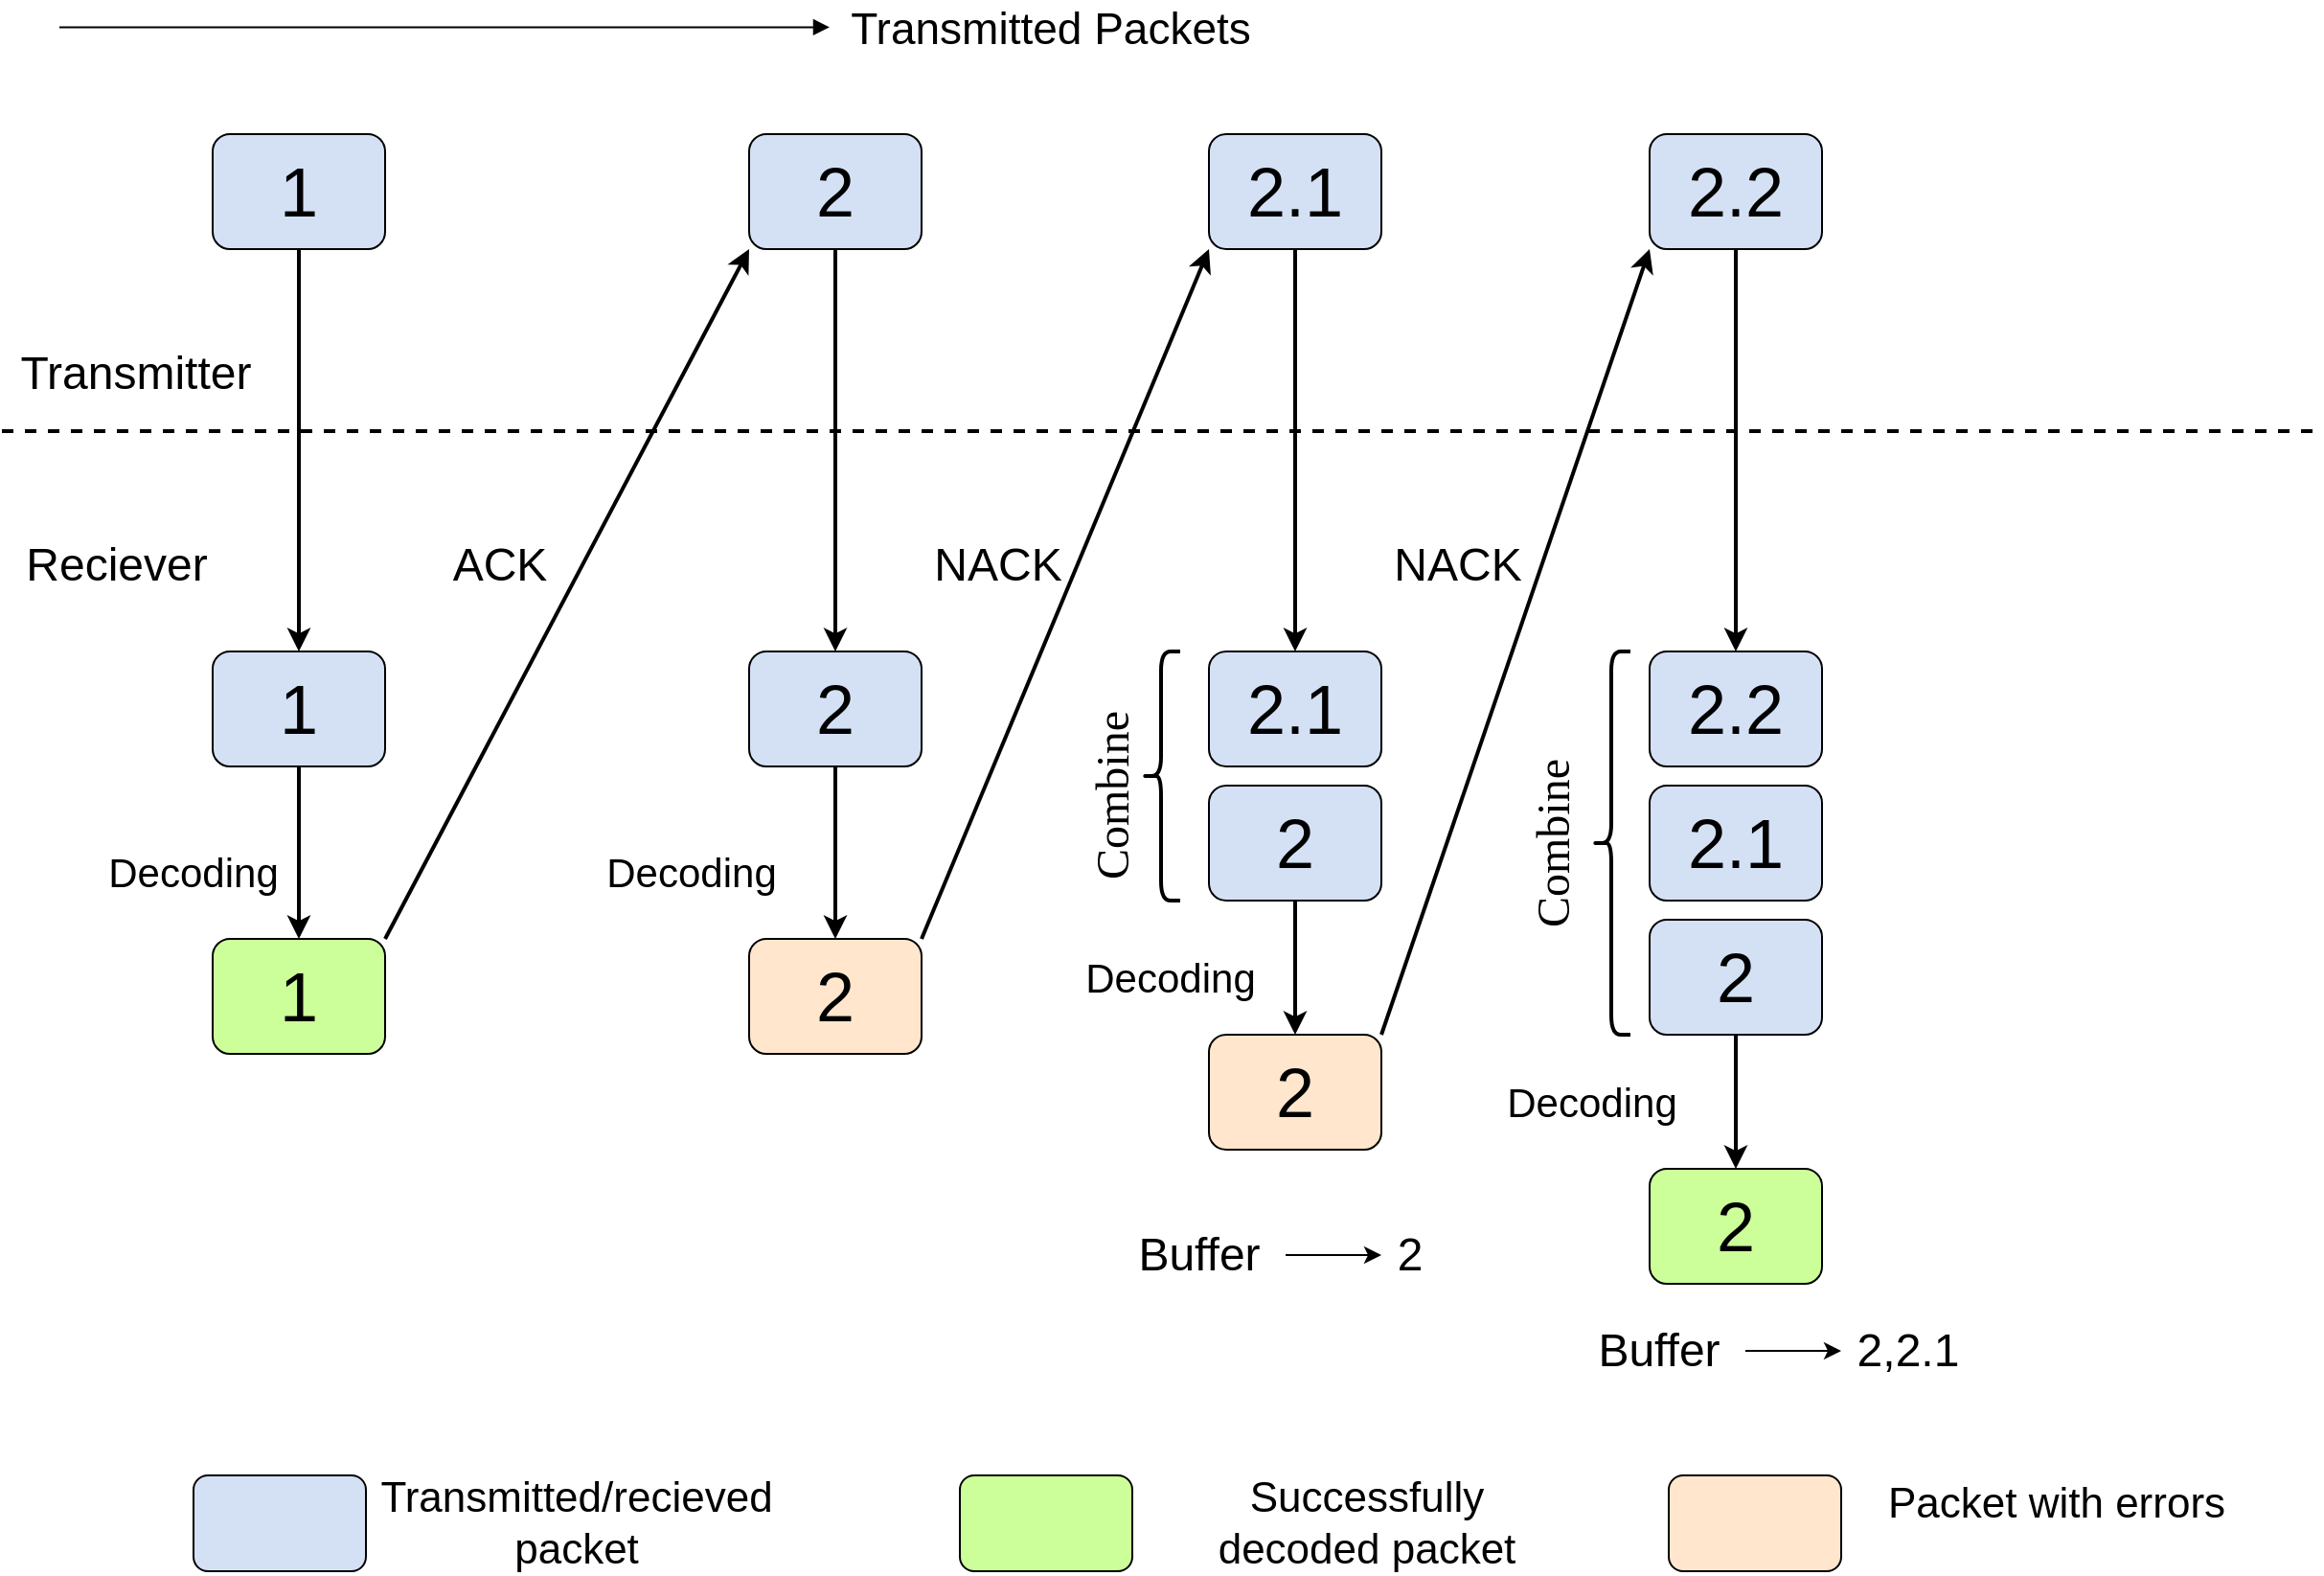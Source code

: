 <mxfile version="24.3.1" type="device">
  <diagram name="Page-1" id="IHI5QLE-H-6v0qj7ruXF">
    <mxGraphModel dx="1615" dy="803" grid="1" gridSize="10" guides="1" tooltips="1" connect="1" arrows="1" fold="1" page="1" pageScale="1" pageWidth="850" pageHeight="1100" math="0" shadow="0">
      <root>
        <mxCell id="0" />
        <mxCell id="1" parent="0" />
        <mxCell id="zjJtpdYxiMiZax4AKBjy-1" value="&lt;font style=&quot;font-size: 36px;&quot;&gt;1&lt;/font&gt;" style="rounded=1;whiteSpace=wrap;html=1;fillColor=#D4E1F5;" vertex="1" parent="1">
          <mxGeometry x="120" y="100" width="90" height="60" as="geometry" />
        </mxCell>
        <mxCell id="zjJtpdYxiMiZax4AKBjy-17" style="edgeStyle=orthogonalEdgeStyle;rounded=0;orthogonalLoop=1;jettySize=auto;html=1;exitX=0.5;exitY=1;exitDx=0;exitDy=0;entryX=0.5;entryY=0;entryDx=0;entryDy=0;strokeWidth=2;" edge="1" parent="1" source="zjJtpdYxiMiZax4AKBjy-2" target="zjJtpdYxiMiZax4AKBjy-6">
          <mxGeometry relative="1" as="geometry" />
        </mxCell>
        <mxCell id="zjJtpdYxiMiZax4AKBjy-2" value="&lt;font style=&quot;font-size: 36px;&quot;&gt;2&lt;/font&gt;" style="rounded=1;whiteSpace=wrap;html=1;fillColor=#D4E1F5;" vertex="1" parent="1">
          <mxGeometry x="400" y="100" width="90" height="60" as="geometry" />
        </mxCell>
        <mxCell id="zjJtpdYxiMiZax4AKBjy-18" style="edgeStyle=orthogonalEdgeStyle;rounded=0;orthogonalLoop=1;jettySize=auto;html=1;exitX=0.5;exitY=1;exitDx=0;exitDy=0;entryX=0.5;entryY=0;entryDx=0;entryDy=0;strokeWidth=2;" edge="1" parent="1" source="zjJtpdYxiMiZax4AKBjy-3" target="zjJtpdYxiMiZax4AKBjy-7">
          <mxGeometry relative="1" as="geometry" />
        </mxCell>
        <mxCell id="zjJtpdYxiMiZax4AKBjy-3" value="&lt;font style=&quot;font-size: 36px;&quot;&gt;2.1&lt;/font&gt;" style="rounded=1;whiteSpace=wrap;html=1;fillColor=#D4E1F5;" vertex="1" parent="1">
          <mxGeometry x="640" y="100" width="90" height="60" as="geometry" />
        </mxCell>
        <mxCell id="zjJtpdYxiMiZax4AKBjy-19" style="edgeStyle=orthogonalEdgeStyle;rounded=0;orthogonalLoop=1;jettySize=auto;html=1;exitX=0.5;exitY=1;exitDx=0;exitDy=0;entryX=0.5;entryY=0;entryDx=0;entryDy=0;strokeWidth=2;" edge="1" parent="1" source="zjJtpdYxiMiZax4AKBjy-4" target="zjJtpdYxiMiZax4AKBjy-8">
          <mxGeometry relative="1" as="geometry" />
        </mxCell>
        <mxCell id="zjJtpdYxiMiZax4AKBjy-4" value="&lt;font style=&quot;font-size: 36px;&quot;&gt;2.2&lt;/font&gt;" style="rounded=1;whiteSpace=wrap;html=1;fillColor=#D4E1F5;" vertex="1" parent="1">
          <mxGeometry x="870" y="100" width="90" height="60" as="geometry" />
        </mxCell>
        <mxCell id="zjJtpdYxiMiZax4AKBjy-20" style="edgeStyle=orthogonalEdgeStyle;rounded=0;orthogonalLoop=1;jettySize=auto;html=1;exitX=0.5;exitY=1;exitDx=0;exitDy=0;entryX=0.5;entryY=0;entryDx=0;entryDy=0;strokeWidth=2;" edge="1" parent="1" source="zjJtpdYxiMiZax4AKBjy-5" target="zjJtpdYxiMiZax4AKBjy-9">
          <mxGeometry relative="1" as="geometry" />
        </mxCell>
        <mxCell id="zjJtpdYxiMiZax4AKBjy-5" value="&lt;font style=&quot;font-size: 36px;&quot;&gt;1&lt;/font&gt;" style="rounded=1;whiteSpace=wrap;html=1;fillColor=#D4E1F5;" vertex="1" parent="1">
          <mxGeometry x="120" y="370" width="90" height="60" as="geometry" />
        </mxCell>
        <mxCell id="zjJtpdYxiMiZax4AKBjy-21" style="edgeStyle=orthogonalEdgeStyle;rounded=0;orthogonalLoop=1;jettySize=auto;html=1;exitX=0.5;exitY=1;exitDx=0;exitDy=0;entryX=0.5;entryY=0;entryDx=0;entryDy=0;strokeWidth=2;" edge="1" parent="1" source="zjJtpdYxiMiZax4AKBjy-6" target="zjJtpdYxiMiZax4AKBjy-10">
          <mxGeometry relative="1" as="geometry" />
        </mxCell>
        <mxCell id="zjJtpdYxiMiZax4AKBjy-6" value="&lt;font style=&quot;font-size: 36px;&quot;&gt;2&lt;/font&gt;" style="rounded=1;whiteSpace=wrap;html=1;fillColor=#D4E1F5;" vertex="1" parent="1">
          <mxGeometry x="400" y="370" width="90" height="60" as="geometry" />
        </mxCell>
        <mxCell id="zjJtpdYxiMiZax4AKBjy-7" value="&lt;font style=&quot;font-size: 36px;&quot;&gt;2.1&lt;/font&gt;" style="rounded=1;whiteSpace=wrap;html=1;fillColor=#D4E1F5;" vertex="1" parent="1">
          <mxGeometry x="640" y="370" width="90" height="60" as="geometry" />
        </mxCell>
        <mxCell id="zjJtpdYxiMiZax4AKBjy-8" value="&lt;font style=&quot;font-size: 36px;&quot;&gt;2.2&lt;/font&gt;" style="rounded=1;whiteSpace=wrap;html=1;fillColor=#D4E1F5;" vertex="1" parent="1">
          <mxGeometry x="870" y="370" width="90" height="60" as="geometry" />
        </mxCell>
        <mxCell id="zjJtpdYxiMiZax4AKBjy-9" value="&lt;font style=&quot;font-size: 36px;&quot;&gt;1&lt;/font&gt;" style="rounded=1;whiteSpace=wrap;html=1;fillColor=#CCFF99;" vertex="1" parent="1">
          <mxGeometry x="120" y="520" width="90" height="60" as="geometry" />
        </mxCell>
        <mxCell id="zjJtpdYxiMiZax4AKBjy-10" value="&lt;font style=&quot;font-size: 36px;&quot;&gt;2&lt;/font&gt;" style="rounded=1;whiteSpace=wrap;html=1;fillColor=#FFE6CC;" vertex="1" parent="1">
          <mxGeometry x="400" y="520" width="90" height="60" as="geometry" />
        </mxCell>
        <mxCell id="zjJtpdYxiMiZax4AKBjy-22" style="edgeStyle=orthogonalEdgeStyle;rounded=0;orthogonalLoop=1;jettySize=auto;html=1;exitX=0.5;exitY=1;exitDx=0;exitDy=0;entryX=0.5;entryY=0;entryDx=0;entryDy=0;strokeWidth=2;" edge="1" parent="1" source="zjJtpdYxiMiZax4AKBjy-11" target="zjJtpdYxiMiZax4AKBjy-12">
          <mxGeometry relative="1" as="geometry" />
        </mxCell>
        <mxCell id="zjJtpdYxiMiZax4AKBjy-11" value="&lt;font style=&quot;font-size: 36px;&quot;&gt;2&lt;/font&gt;" style="rounded=1;whiteSpace=wrap;html=1;fillColor=#D4E1F5;" vertex="1" parent="1">
          <mxGeometry x="640" y="440" width="90" height="60" as="geometry" />
        </mxCell>
        <mxCell id="zjJtpdYxiMiZax4AKBjy-12" value="&lt;font style=&quot;font-size: 36px;&quot;&gt;2&lt;/font&gt;" style="rounded=1;whiteSpace=wrap;html=1;fillColor=#FFE6CC;" vertex="1" parent="1">
          <mxGeometry x="640" y="570" width="90" height="60" as="geometry" />
        </mxCell>
        <mxCell id="zjJtpdYxiMiZax4AKBjy-13" value="&lt;font style=&quot;font-size: 36px;&quot;&gt;2.1&lt;/font&gt;" style="rounded=1;whiteSpace=wrap;html=1;fillColor=#D4E1F5;" vertex="1" parent="1">
          <mxGeometry x="870" y="440" width="90" height="60" as="geometry" />
        </mxCell>
        <mxCell id="zjJtpdYxiMiZax4AKBjy-23" style="edgeStyle=orthogonalEdgeStyle;rounded=0;orthogonalLoop=1;jettySize=auto;html=1;exitX=0.5;exitY=1;exitDx=0;exitDy=0;entryX=0.5;entryY=0;entryDx=0;entryDy=0;strokeWidth=2;" edge="1" parent="1" source="zjJtpdYxiMiZax4AKBjy-14">
          <mxGeometry relative="1" as="geometry">
            <mxPoint x="915" y="640" as="targetPoint" />
          </mxGeometry>
        </mxCell>
        <mxCell id="zjJtpdYxiMiZax4AKBjy-14" value="&lt;font style=&quot;font-size: 36px;&quot;&gt;2&lt;/font&gt;" style="rounded=1;whiteSpace=wrap;html=1;fillColor=#D4E1F5;" vertex="1" parent="1">
          <mxGeometry x="870" y="510" width="90" height="60" as="geometry" />
        </mxCell>
        <mxCell id="zjJtpdYxiMiZax4AKBjy-15" value="&lt;font style=&quot;font-size: 36px;&quot;&gt;2&lt;/font&gt;" style="rounded=1;whiteSpace=wrap;html=1;fillColor=#CCFF99;" vertex="1" parent="1">
          <mxGeometry x="870" y="640" width="90" height="60" as="geometry" />
        </mxCell>
        <mxCell id="zjJtpdYxiMiZax4AKBjy-16" style="edgeStyle=orthogonalEdgeStyle;rounded=0;orthogonalLoop=1;jettySize=auto;html=1;exitX=0.5;exitY=1;exitDx=0;exitDy=0;entryX=0.5;entryY=0;entryDx=0;entryDy=0;strokeWidth=2;" edge="1" parent="1" source="zjJtpdYxiMiZax4AKBjy-1" target="zjJtpdYxiMiZax4AKBjy-5">
          <mxGeometry relative="1" as="geometry" />
        </mxCell>
        <mxCell id="zjJtpdYxiMiZax4AKBjy-25" value="" style="line;strokeWidth=2;html=1;dashed=1;" vertex="1" parent="1">
          <mxGeometry x="10" y="250" width="1210" height="10" as="geometry" />
        </mxCell>
        <mxCell id="zjJtpdYxiMiZax4AKBjy-33" value="" style="endArrow=classic;html=1;rounded=0;exitX=1;exitY=0;exitDx=0;exitDy=0;entryX=0;entryY=1;entryDx=0;entryDy=0;strokeWidth=2;" edge="1" parent="1" source="zjJtpdYxiMiZax4AKBjy-9" target="zjJtpdYxiMiZax4AKBjy-2">
          <mxGeometry width="50" height="50" relative="1" as="geometry">
            <mxPoint x="430" y="450" as="sourcePoint" />
            <mxPoint x="480" y="400" as="targetPoint" />
          </mxGeometry>
        </mxCell>
        <mxCell id="zjJtpdYxiMiZax4AKBjy-35" value="" style="endArrow=classic;html=1;rounded=0;entryX=0;entryY=1;entryDx=0;entryDy=0;exitX=1;exitY=0;exitDx=0;exitDy=0;strokeWidth=2;" edge="1" parent="1" source="zjJtpdYxiMiZax4AKBjy-10" target="zjJtpdYxiMiZax4AKBjy-3">
          <mxGeometry width="50" height="50" relative="1" as="geometry">
            <mxPoint x="430" y="450" as="sourcePoint" />
            <mxPoint x="480" y="400" as="targetPoint" />
          </mxGeometry>
        </mxCell>
        <mxCell id="zjJtpdYxiMiZax4AKBjy-37" value="" style="endArrow=classic;html=1;rounded=0;exitX=1;exitY=0;exitDx=0;exitDy=0;entryX=0;entryY=1;entryDx=0;entryDy=0;strokeWidth=2;" edge="1" parent="1" source="zjJtpdYxiMiZax4AKBjy-12" target="zjJtpdYxiMiZax4AKBjy-4">
          <mxGeometry width="50" height="50" relative="1" as="geometry">
            <mxPoint x="430" y="450" as="sourcePoint" />
            <mxPoint x="480" y="400" as="targetPoint" />
          </mxGeometry>
        </mxCell>
        <mxCell id="zjJtpdYxiMiZax4AKBjy-41" value="" style="html=1;verticalAlign=bottom;endArrow=block;curved=0;rounded=0;" edge="1" parent="1">
          <mxGeometry x="0.012" y="10" width="80" relative="1" as="geometry">
            <mxPoint x="40" y="44.23" as="sourcePoint" />
            <mxPoint x="442" y="44.23" as="targetPoint" />
            <mxPoint as="offset" />
          </mxGeometry>
        </mxCell>
        <mxCell id="zjJtpdYxiMiZax4AKBjy-43" value="" style="shape=curlyBracket;whiteSpace=wrap;html=1;rounded=1;labelPosition=left;verticalLabelPosition=middle;align=right;verticalAlign=middle;strokeWidth=2;" vertex="1" parent="1">
          <mxGeometry x="605" y="370" width="20" height="130" as="geometry" />
        </mxCell>
        <mxCell id="zjJtpdYxiMiZax4AKBjy-46" value="" style="shape=curlyBracket;whiteSpace=wrap;html=1;rounded=1;labelPosition=left;verticalLabelPosition=middle;align=right;verticalAlign=middle;strokeWidth=2;" vertex="1" parent="1">
          <mxGeometry x="840" y="370" width="20" height="200" as="geometry" />
        </mxCell>
        <mxCell id="zjJtpdYxiMiZax4AKBjy-48" value="&lt;font face=&quot;Georgia&quot; style=&quot;font-size: 24px;&quot;&gt;Combine&lt;/font&gt;" style="text;html=1;align=center;verticalAlign=middle;whiteSpace=wrap;rounded=0;rotation=270;" vertex="1" parent="1">
          <mxGeometry x="540" y="380" width="100" height="130" as="geometry" />
        </mxCell>
        <mxCell id="zjJtpdYxiMiZax4AKBjy-49" value="&lt;font face=&quot;Georgia&quot; style=&quot;font-size: 24px;&quot;&gt;Combine&lt;/font&gt;" style="text;html=1;align=center;verticalAlign=middle;whiteSpace=wrap;rounded=0;rotation=270;" vertex="1" parent="1">
          <mxGeometry x="770" y="405" width="100" height="130" as="geometry" />
        </mxCell>
        <mxCell id="zjJtpdYxiMiZax4AKBjy-52" value="&lt;font style=&quot;font-size: 23px;&quot;&gt;Transmitted Packets&lt;/font&gt;" style="text;html=1;align=center;verticalAlign=middle;whiteSpace=wrap;rounded=0;" vertex="1" parent="1">
          <mxGeometry x="450" y="30" width="215" height="30" as="geometry" />
        </mxCell>
        <mxCell id="zjJtpdYxiMiZax4AKBjy-53" value="&lt;span style=&quot;font-size: 24px;&quot;&gt;ACK&lt;/span&gt;" style="text;html=1;align=center;verticalAlign=middle;whiteSpace=wrap;rounded=0;" vertex="1" parent="1">
          <mxGeometry x="240" y="310" width="60" height="30" as="geometry" />
        </mxCell>
        <mxCell id="zjJtpdYxiMiZax4AKBjy-54" value="&lt;span style=&quot;font-size: 24px;&quot;&gt;NACK&lt;/span&gt;" style="text;html=1;align=center;verticalAlign=middle;whiteSpace=wrap;rounded=0;" vertex="1" parent="1">
          <mxGeometry x="500" y="310" width="60" height="30" as="geometry" />
        </mxCell>
        <mxCell id="zjJtpdYxiMiZax4AKBjy-55" value="&lt;span style=&quot;font-size: 24px;&quot;&gt;NACK&lt;/span&gt;" style="text;html=1;align=center;verticalAlign=middle;whiteSpace=wrap;rounded=0;" vertex="1" parent="1">
          <mxGeometry x="740" y="310" width="60" height="30" as="geometry" />
        </mxCell>
        <mxCell id="zjJtpdYxiMiZax4AKBjy-56" value="&lt;font style=&quot;font-size: 24px;&quot;&gt;Transmitter&lt;/font&gt;" style="text;html=1;align=center;verticalAlign=middle;whiteSpace=wrap;rounded=0;" vertex="1" parent="1">
          <mxGeometry x="50" y="210" width="60" height="30" as="geometry" />
        </mxCell>
        <mxCell id="zjJtpdYxiMiZax4AKBjy-57" value="&lt;font style=&quot;font-size: 24px;&quot;&gt;Reciever&lt;/font&gt;" style="text;html=1;align=center;verticalAlign=middle;whiteSpace=wrap;rounded=0;" vertex="1" parent="1">
          <mxGeometry x="40" y="310" width="60" height="30" as="geometry" />
        </mxCell>
        <mxCell id="zjJtpdYxiMiZax4AKBjy-58" value="" style="rounded=1;whiteSpace=wrap;html=1;fillColor=#CCFF99;" vertex="1" parent="1">
          <mxGeometry x="510" y="800" width="90" height="50" as="geometry" />
        </mxCell>
        <mxCell id="zjJtpdYxiMiZax4AKBjy-59" value="&lt;font size=&quot;1&quot; style=&quot;&quot;&gt;&lt;span style=&quot;font-size: 22px;&quot;&gt;Transmitted/recieved packet&lt;/span&gt;&lt;/font&gt;" style="text;html=1;align=center;verticalAlign=middle;whiteSpace=wrap;rounded=0;strokeWidth=2;" vertex="1" parent="1">
          <mxGeometry x="240" y="810" width="140" height="30" as="geometry" />
        </mxCell>
        <mxCell id="zjJtpdYxiMiZax4AKBjy-60" value="" style="rounded=1;whiteSpace=wrap;html=1;fillColor=#D4E1F5;" vertex="1" parent="1">
          <mxGeometry x="110" y="800" width="90" height="50" as="geometry" />
        </mxCell>
        <mxCell id="zjJtpdYxiMiZax4AKBjy-65" value="&lt;font size=&quot;1&quot; style=&quot;&quot;&gt;&lt;span style=&quot;font-size: 22px;&quot;&gt;Successfully decoded packet&lt;/span&gt;&lt;/font&gt;" style="text;html=1;align=center;verticalAlign=middle;whiteSpace=wrap;rounded=0;strokeWidth=2;" vertex="1" parent="1">
          <mxGeometry x="630" y="810" width="185" height="30" as="geometry" />
        </mxCell>
        <mxCell id="zjJtpdYxiMiZax4AKBjy-66" value="" style="rounded=1;whiteSpace=wrap;html=1;fillColor=#FFE6CC;" vertex="1" parent="1">
          <mxGeometry x="880" y="800" width="90" height="50" as="geometry" />
        </mxCell>
        <mxCell id="zjJtpdYxiMiZax4AKBjy-67" value="&lt;font size=&quot;1&quot; style=&quot;&quot;&gt;&lt;span style=&quot;font-size: 22px;&quot;&gt;Packet with errors&lt;/span&gt;&lt;/font&gt;" style="text;html=1;align=center;verticalAlign=middle;whiteSpace=wrap;rounded=0;strokeWidth=2;" vertex="1" parent="1">
          <mxGeometry x="990" y="800" width="185" height="30" as="geometry" />
        </mxCell>
        <mxCell id="zjJtpdYxiMiZax4AKBjy-68" value="&lt;font style=&quot;font-size: 21px;&quot;&gt;Decoding&lt;/font&gt;" style="text;html=1;align=center;verticalAlign=middle;whiteSpace=wrap;rounded=0;" vertex="1" parent="1">
          <mxGeometry x="80" y="470" width="60" height="30" as="geometry" />
        </mxCell>
        <mxCell id="zjJtpdYxiMiZax4AKBjy-71" value="&lt;font style=&quot;font-size: 21px;&quot;&gt;Decoding&lt;/font&gt;" style="text;html=1;align=center;verticalAlign=middle;whiteSpace=wrap;rounded=0;" vertex="1" parent="1">
          <mxGeometry x="340" y="470" width="60" height="30" as="geometry" />
        </mxCell>
        <mxCell id="zjJtpdYxiMiZax4AKBjy-72" value="&lt;font style=&quot;font-size: 21px;&quot;&gt;Decoding&lt;/font&gt;" style="text;html=1;align=center;verticalAlign=middle;whiteSpace=wrap;rounded=0;" vertex="1" parent="1">
          <mxGeometry x="590" y="525" width="60" height="30" as="geometry" />
        </mxCell>
        <mxCell id="zjJtpdYxiMiZax4AKBjy-73" value="&lt;font style=&quot;font-size: 21px;&quot;&gt;Decoding&lt;/font&gt;" style="text;html=1;align=center;verticalAlign=middle;whiteSpace=wrap;rounded=0;" vertex="1" parent="1">
          <mxGeometry x="810" y="590" width="60" height="30" as="geometry" />
        </mxCell>
        <mxCell id="zjJtpdYxiMiZax4AKBjy-78" style="edgeStyle=orthogonalEdgeStyle;rounded=0;orthogonalLoop=1;jettySize=auto;html=1;" edge="1" parent="1" source="zjJtpdYxiMiZax4AKBjy-74" target="zjJtpdYxiMiZax4AKBjy-76">
          <mxGeometry relative="1" as="geometry">
            <Array as="points" />
          </mxGeometry>
        </mxCell>
        <mxCell id="zjJtpdYxiMiZax4AKBjy-74" value="&lt;font style=&quot;font-size: 24px;&quot;&gt;Buffer&lt;/font&gt;" style="text;html=1;align=center;verticalAlign=middle;whiteSpace=wrap;rounded=0;" vertex="1" parent="1">
          <mxGeometry x="590" y="670" width="90" height="30" as="geometry" />
        </mxCell>
        <mxCell id="zjJtpdYxiMiZax4AKBjy-76" value="&lt;font style=&quot;font-size: 24px;&quot;&gt;2&lt;/font&gt;" style="text;html=1;align=center;verticalAlign=middle;whiteSpace=wrap;rounded=0;" vertex="1" parent="1">
          <mxGeometry x="730" y="670" width="30" height="30" as="geometry" />
        </mxCell>
        <mxCell id="zjJtpdYxiMiZax4AKBjy-87" style="edgeStyle=orthogonalEdgeStyle;rounded=0;orthogonalLoop=1;jettySize=auto;html=1;" edge="1" parent="1" source="zjJtpdYxiMiZax4AKBjy-88" target="zjJtpdYxiMiZax4AKBjy-89">
          <mxGeometry relative="1" as="geometry">
            <Array as="points" />
          </mxGeometry>
        </mxCell>
        <mxCell id="zjJtpdYxiMiZax4AKBjy-88" value="&lt;font style=&quot;font-size: 24px;&quot;&gt;Buffer&lt;/font&gt;" style="text;html=1;align=center;verticalAlign=middle;whiteSpace=wrap;rounded=0;" vertex="1" parent="1">
          <mxGeometry x="830" y="720" width="90" height="30" as="geometry" />
        </mxCell>
        <mxCell id="zjJtpdYxiMiZax4AKBjy-89" value="&lt;span style=&quot;font-size: 24px;&quot;&gt;2,2.1&lt;/span&gt;" style="text;html=1;align=center;verticalAlign=middle;whiteSpace=wrap;rounded=0;" vertex="1" parent="1">
          <mxGeometry x="970" y="720" width="70" height="30" as="geometry" />
        </mxCell>
      </root>
    </mxGraphModel>
  </diagram>
</mxfile>
